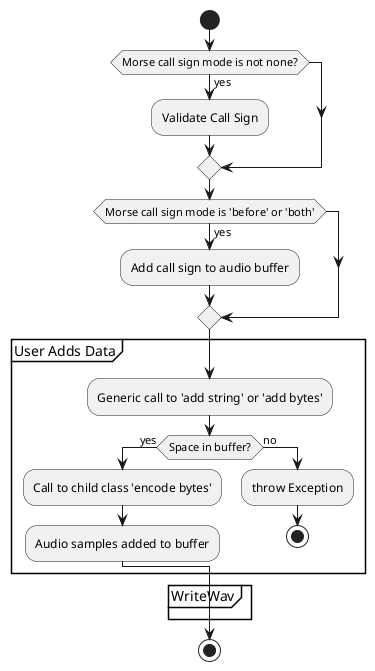 @startuml

start

if (Morse call sign mode is not none?) then (yes)
  :Validate Call Sign;
endif

if (Morse call sign mode is 'before' or 'both') then (yes)
  :Add call sign to audio buffer;
endif

partition "User Adds Data" {
  :Generic call to 'add string' or 'add bytes';
  if (Space in buffer?) then (yes)
    :Call to child class 'encode bytes';
    :Audio samples added to buffer;
  else (no)
    :throw Exception;
    stop
  endif
}

partition "WriteWav" {
  
}

stop

@enduml